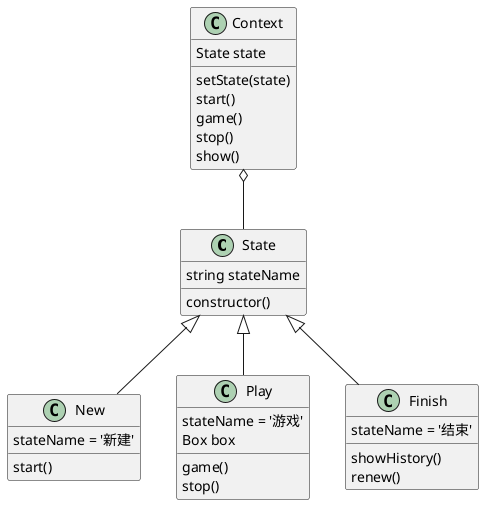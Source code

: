 @startuml
class State
class New
class Play
class Finish
class Context

State <|--  New
State <|-- Play
State <|-- Finish
Context o-- State

class Context {
    State state
    setState(state)
    start()
    game()
    stop()
    show()
}

class State {
string stateName
constructor()
}

class New {
    stateName = '新建'
    start()
}

class Play {
    stateName = '游戏'
    Box box
    game()
    stop()
}

class Finish {
    stateName = '结束'
    showHistory()
    renew()
}

@enduml